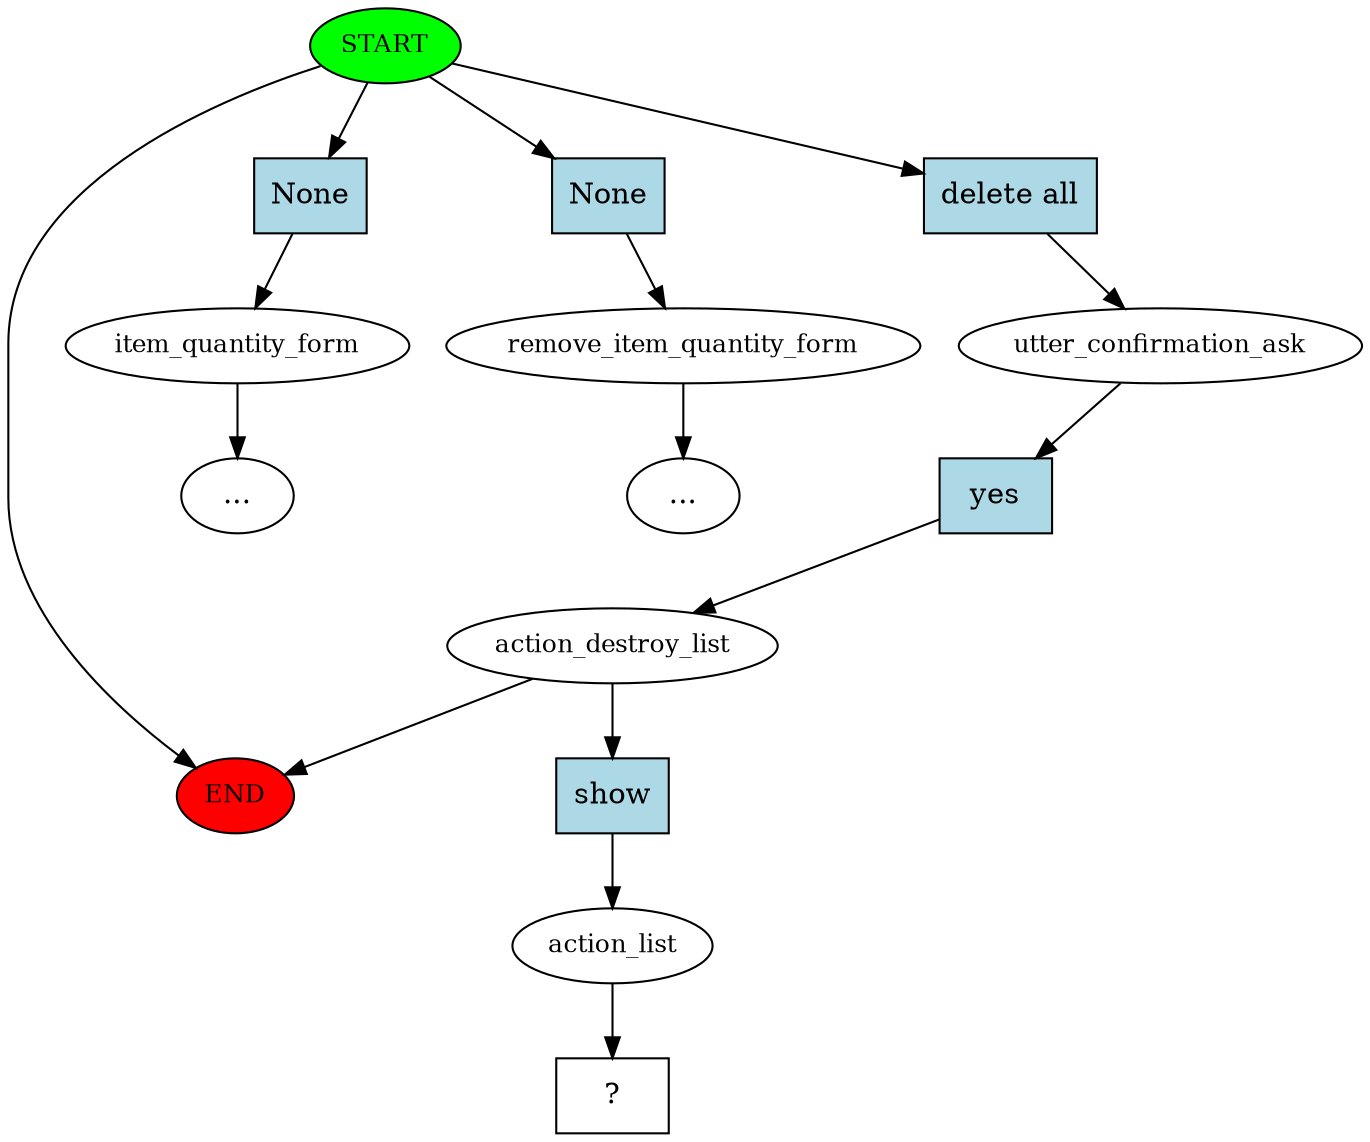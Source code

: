 digraph  {
0 [class="start active", fillcolor=green, fontsize=12, label=START, style=filled];
"-1" [class=end, fillcolor=red, fontsize=12, label=END, style=filled];
1 [class="", fontsize=12, label=item_quantity_form];
"-3" [class=ellipsis, label="..."];
2 [class="", fontsize=12, label=remove_item_quantity_form];
"-4" [class=ellipsis, label="..."];
3 [class=active, fontsize=12, label=utter_confirmation_ask];
4 [class=active, fontsize=12, label=action_destroy_list];
7 [class=active, fontsize=12, label=action_list];
8 [class="intent dashed active", label="  ?  ", shape=rect];
9 [class=intent, fillcolor=lightblue, label=None, shape=rect, style=filled];
10 [class=intent, fillcolor=lightblue, label=None, shape=rect, style=filled];
11 [class="intent active", fillcolor=lightblue, label="delete all", shape=rect, style=filled];
12 [class="intent active", fillcolor=lightblue, label=yes, shape=rect, style=filled];
13 [class="intent active", fillcolor=lightblue, label=show, shape=rect, style=filled];
0 -> "-1"  [class="", key=NONE, label=""];
0 -> 9  [class="", key=0];
0 -> 10  [class="", key=0];
0 -> 11  [class=active, key=0];
1 -> "-3"  [class="", key=NONE, label=""];
2 -> "-4"  [class="", key=NONE, label=""];
3 -> 12  [class=active, key=0];
4 -> "-1"  [class="", key=NONE, label=""];
4 -> 13  [class=active, key=0];
7 -> 8  [class=active, key=NONE, label=""];
9 -> 1  [class="", key=0];
10 -> 2  [class="", key=0];
11 -> 3  [class=active, key=0];
12 -> 4  [class=active, key=0];
13 -> 7  [class=active, key=0];
}
